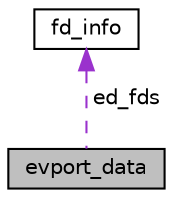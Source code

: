 digraph G
{
  edge [fontname="Helvetica",fontsize="10",labelfontname="Helvetica",labelfontsize="10"];
  node [fontname="Helvetica",fontsize="10",shape=record];
  Node1 [label="evport_data",height=0.2,width=0.4,color="black", fillcolor="grey75", style="filled" fontcolor="black"];
  Node2 -> Node1 [dir="back",color="darkorchid3",fontsize="10",style="dashed",label=" ed_fds" ,fontname="Helvetica"];
  Node2 [label="fd_info",height=0.2,width=0.4,color="black", fillcolor="white", style="filled",URL="$structfd__info.html"];
}
